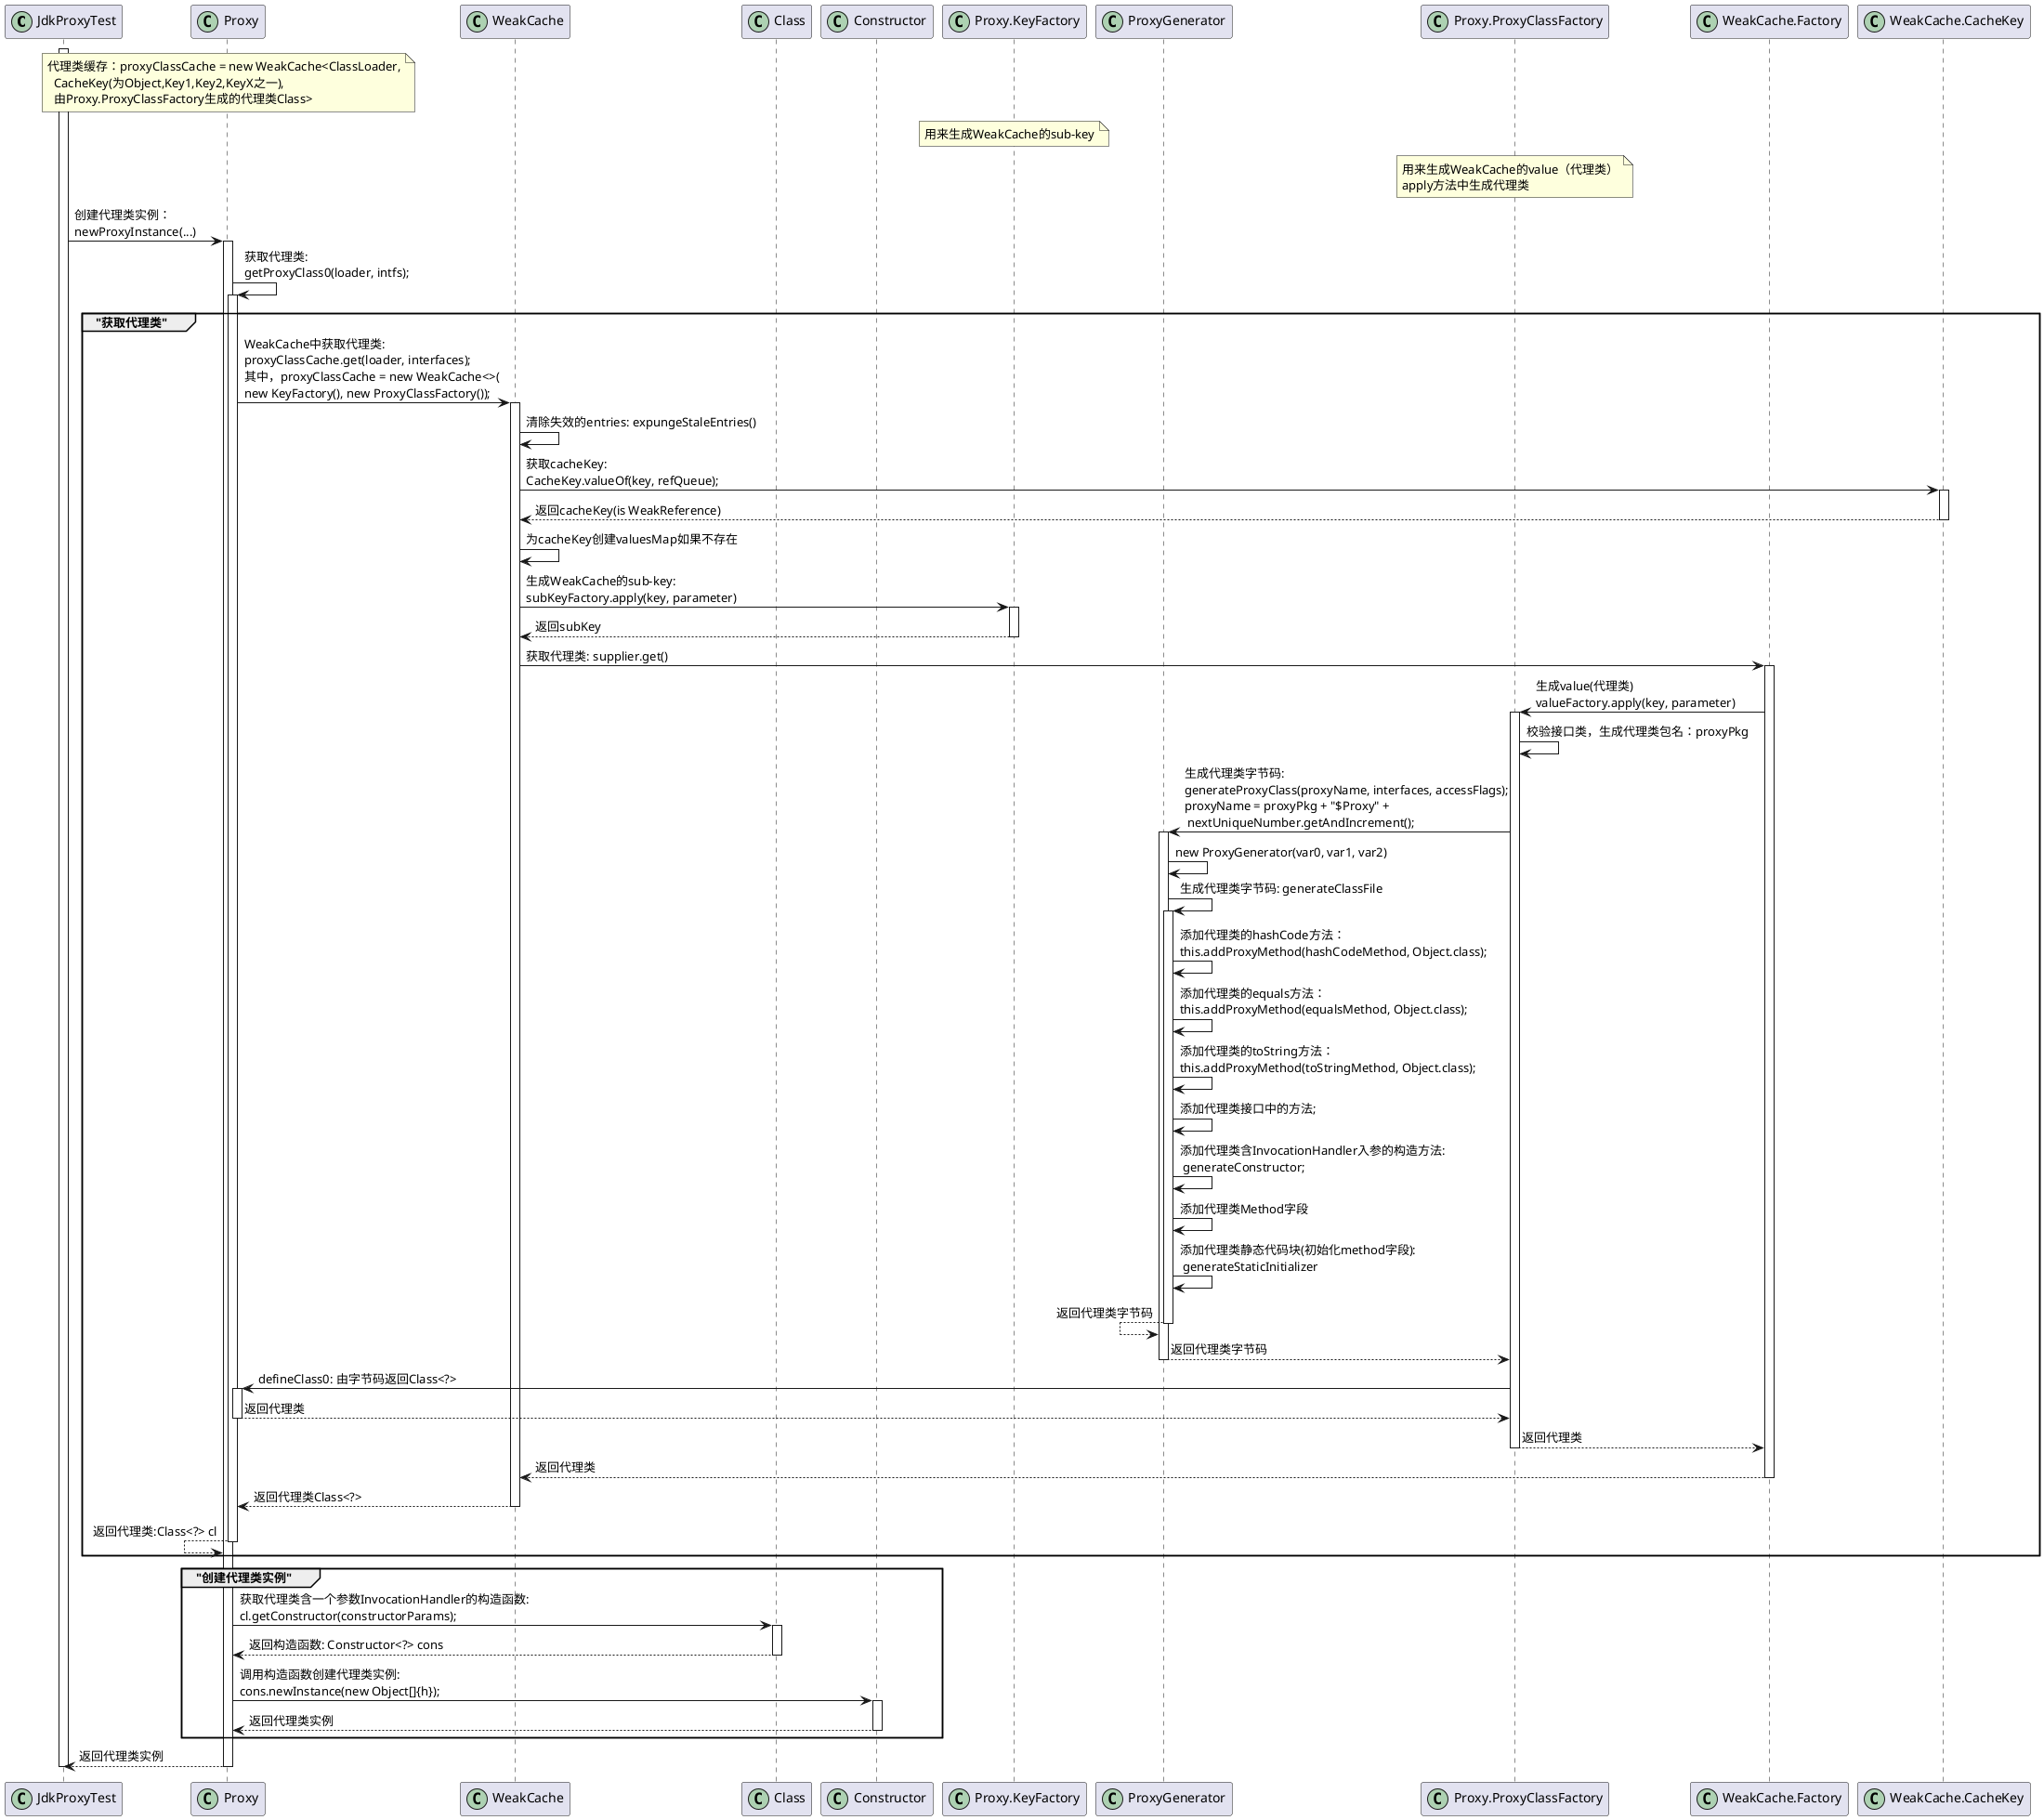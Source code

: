 @startuml


participant JdkProxyTest << (C,#ADD1B2) >>
participant Proxy << (C,#ADD1B2) >>
note over of Proxy
代理类缓存：proxyClassCache = new WeakCache<ClassLoader,
  CacheKey(为Object,Key1,Key2,KeyX之一),
  由Proxy.ProxyClassFactory生成的代理类Class>
end note
participant WeakCache << (C,#ADD1B2) >>
participant Class << (C,#ADD1B2) >>
participant Constructor << (C,#ADD1B2) >>
participant Proxy.KeyFactory << (C,#ADD1B2) >>
note over of Proxy.KeyFactory
    用来生成WeakCache的sub-key
end note
participant ProxyGenerator << (C,#ADD1B2) >>
participant Proxy.ProxyClassFactory << (C,#ADD1B2) >>
note over of Proxy.ProxyClassFactory
    用来生成WeakCache的value（代理类）
    apply方法中生成代理类
end note
participant WeakCache.Factory << (C,#ADD1B2) >>
participant WeakCache.CacheKey << (C,#ADD1B2) >>

activate JdkProxyTest
JdkProxyTest -> Proxy++: 创建代理类实例：\nnewProxyInstance(...)

Proxy -> Proxy++: 获取代理类: \ngetProxyClass0(loader, intfs);
group "获取代理类"
Proxy -> WeakCache++: WeakCache中获取代理类:\nproxyClassCache.get(loader, interfaces);\n其中，proxyClassCache = new WeakCache<>(\nnew KeyFactory(), new ProxyClassFactory());
WeakCache -> WeakCache: 清除失效的entries: expungeStaleEntries()
WeakCache -> WeakCache.CacheKey++: 获取cacheKey:\nCacheKey.valueOf(key, refQueue);
WeakCache <-- WeakCache.CacheKey--: 返回cacheKey(is WeakReference)
WeakCache -> WeakCache: 为cacheKey创建valuesMap如果不存在
WeakCache -> Proxy.KeyFactory++: 生成WeakCache的sub-key: \nsubKeyFactory.apply(key, parameter)
WeakCache <-- Proxy.KeyFactory--: 返回subKey
WeakCache -> WeakCache.Factory++: 获取代理类: supplier.get()

WeakCache.Factory -> Proxy.ProxyClassFactory++: 生成value(代理类)\nvalueFactory.apply(key, parameter)
Proxy.ProxyClassFactory -> Proxy.ProxyClassFactory: 校验接口类，生成代理类包名：proxyPkg
Proxy.ProxyClassFactory -> ProxyGenerator++: 生成代理类字节码: \ngenerateProxyClass(proxyName, interfaces, accessFlags);\nproxyName = proxyPkg + "$Proxy" +\n nextUniqueNumber.getAndIncrement();

ProxyGenerator -> ProxyGenerator: new ProxyGenerator(var0, var1, var2)
ProxyGenerator -> ProxyGenerator++: 生成代理类字节码: generateClassFile
ProxyGenerator -> ProxyGenerator: 添加代理类的hashCode方法：\nthis.addProxyMethod(hashCodeMethod, Object.class);
ProxyGenerator -> ProxyGenerator: 添加代理类的equals方法：\nthis.addProxyMethod(equalsMethod, Object.class);
ProxyGenerator -> ProxyGenerator: 添加代理类的toString方法：\nthis.addProxyMethod(toStringMethod, Object.class);
ProxyGenerator -> ProxyGenerator: 添加代理类接口中的方法;
ProxyGenerator -> ProxyGenerator: 添加代理类含InvocationHandler入参的构造方法:\n generateConstructor;
ProxyGenerator -> ProxyGenerator: 添加代理类Method字段
ProxyGenerator -> ProxyGenerator: 添加代理类静态代码块(初始化method字段):\n generateStaticInitializer
ProxyGenerator <-- ProxyGenerator--: 返回代理类字节码

Proxy.ProxyClassFactory <-- ProxyGenerator--: 返回代理类字节码
Proxy.ProxyClassFactory -> Proxy++: defineClass0: 由字节码返回Class<?>
Proxy --> Proxy.ProxyClassFactory--: 返回代理类
WeakCache.Factory <-- Proxy.ProxyClassFactory--: 返回代理类
WeakCache <-- WeakCache.Factory--: 返回代理类

Proxy <-- WeakCache--: 返回代理类Class<?>
Proxy <-- Proxy: 返回代理类:Class<?> cl
deactivate Proxy
end

group "创建代理类实例"
activate Proxy
Proxy -> Class++: 获取代理类含一个参数InvocationHandler的构造函数:\ncl.getConstructor(constructorParams);
Proxy <-- Class--: 返回构造函数: Constructor<?> cons
Proxy -> Constructor++: 调用构造函数创建代理类实例: \ncons.newInstance(new Object[]{h});
Proxy <-- Constructor--: 返回代理类实例
end

JdkProxyTest <-- Proxy--: 返回代理类实例
deactivate JdkProxyTest
@enduml
